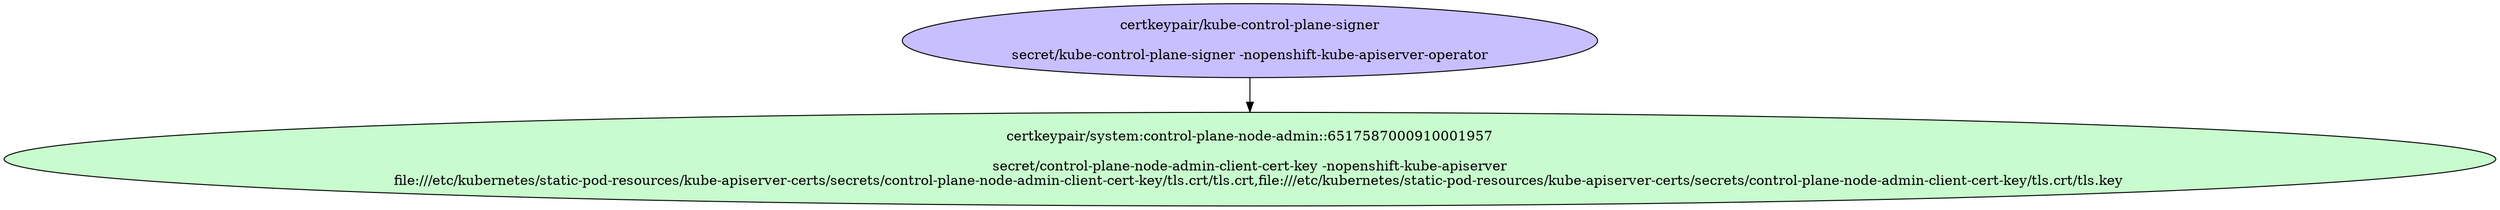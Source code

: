 digraph "Local Certificate" {
  // Node definitions.
  1 [
    label="certkeypair/kube-control-plane-signer\n\nsecret/kube-control-plane-signer -nopenshift-kube-apiserver-operator\n"
    style=filled
    fillcolor="#c7bfff"
  ];
  14 [
    label="certkeypair/system:control-plane-node-admin::6517587000910001957\n\nsecret/control-plane-node-admin-client-cert-key -nopenshift-kube-apiserver\n    file:///etc/kubernetes/static-pod-resources/kube-apiserver-certs/secrets/control-plane-node-admin-client-cert-key/tls.crt/tls.crt,file:///etc/kubernetes/static-pod-resources/kube-apiserver-certs/secrets/control-plane-node-admin-client-cert-key/tls.crt/tls.key\n"
    style=filled
    fillcolor="#c8fbcd"
  ];

  // Edge definitions.
  1 -> 14;
}